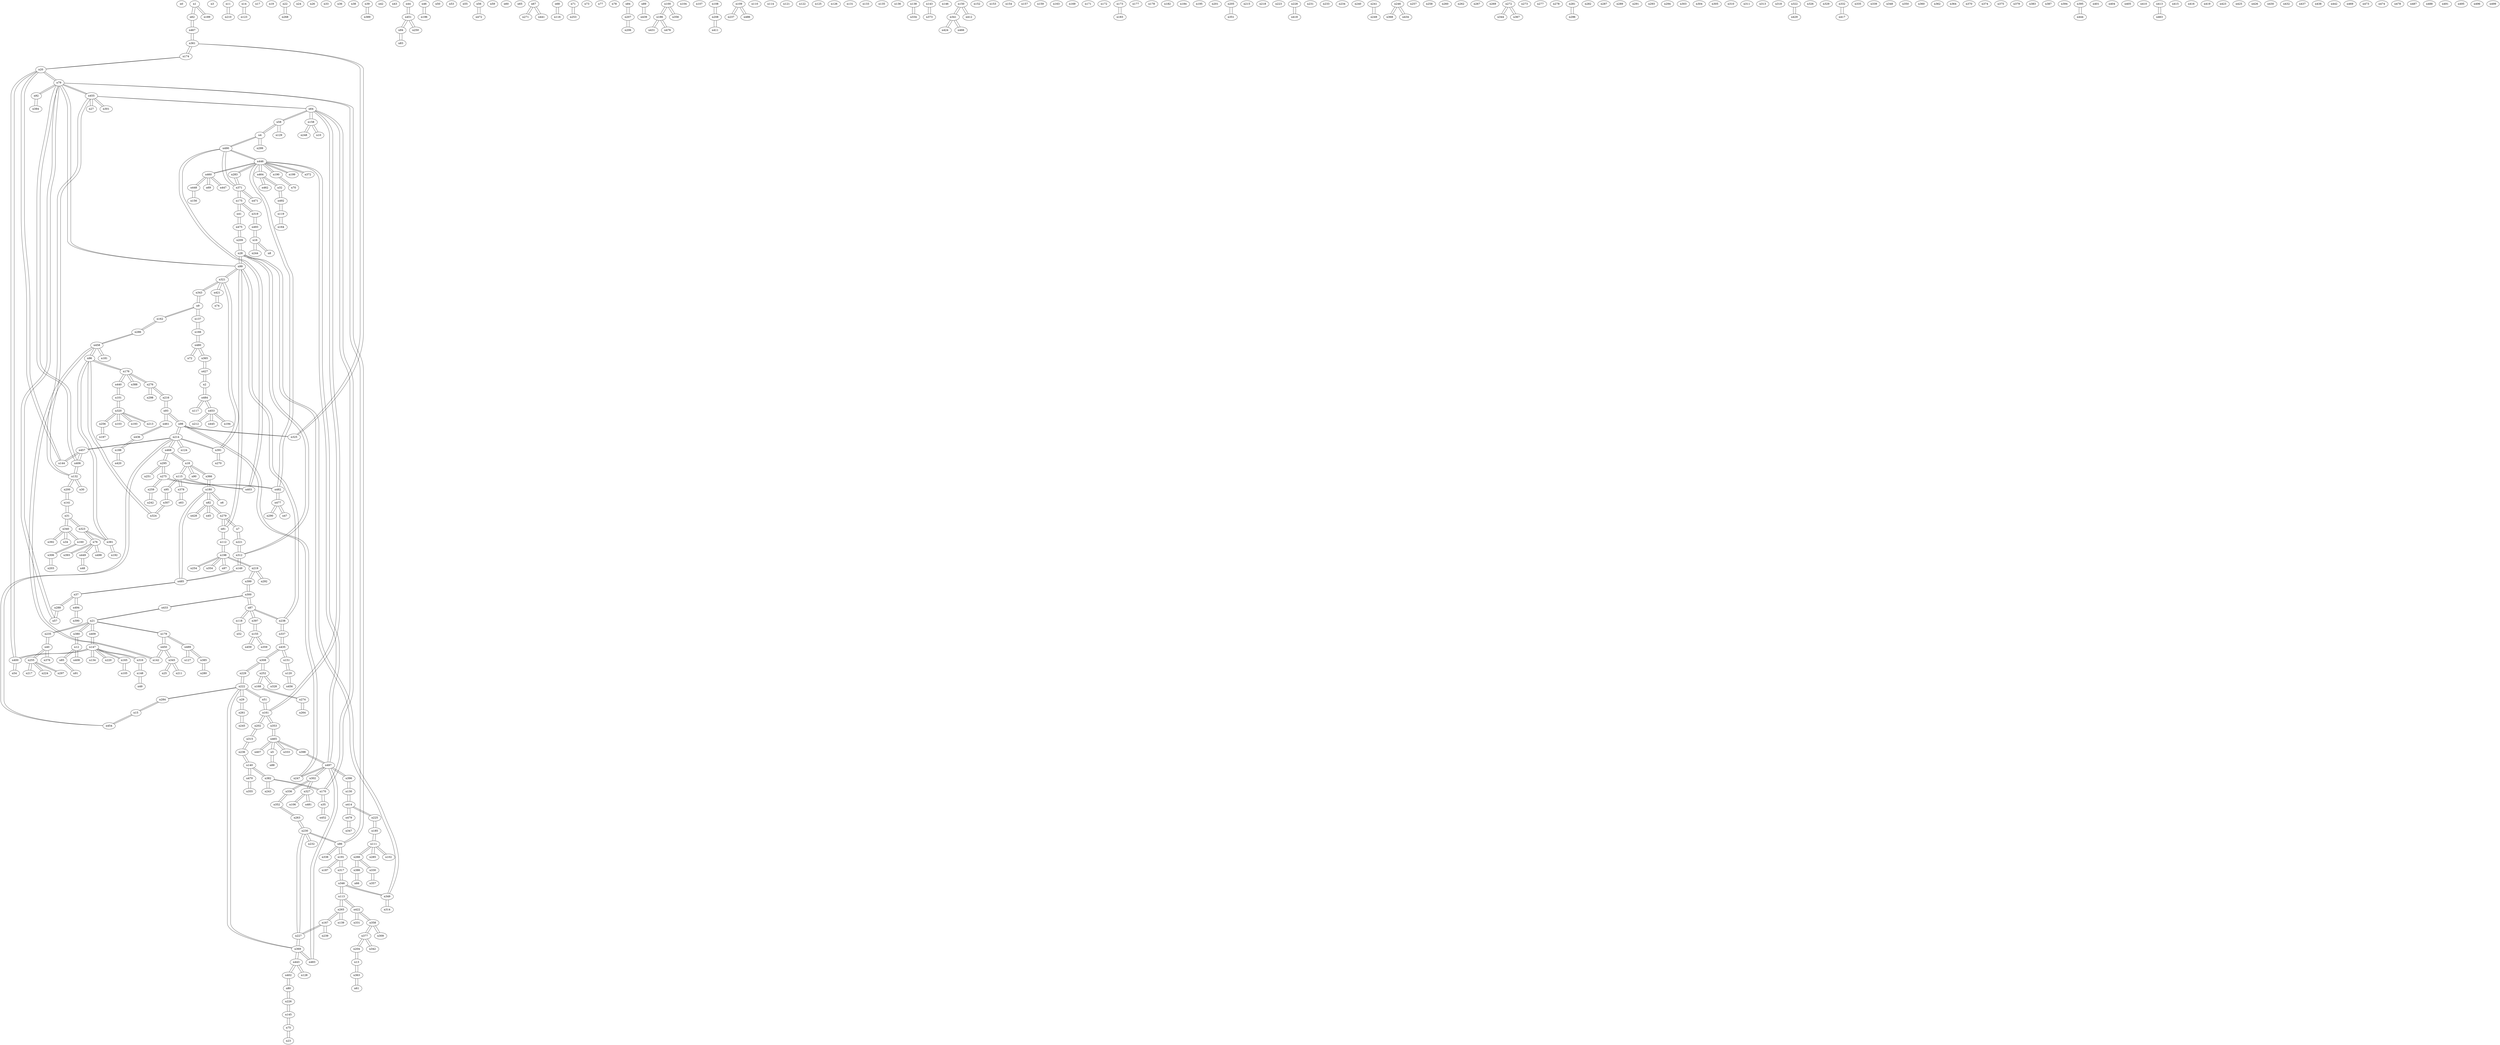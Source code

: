 graph {
n0;
n1;
n2;
n3;
n4;
n5;
n6;
n7;
n8;
n9;
n10;
n11;
n12;
n13;
n14;
n15;
n16;
n17;
n18;
n19;
n20;
n21;
n22;
n23;
n24;
n25;
n26;
n27;
n28;
n29;
n30;
n31;
n32;
n33;
n34;
n35;
n36;
n37;
n38;
n39;
n40;
n41;
n42;
n43;
n44;
n45;
n46;
n47;
n48;
n49;
n50;
n51;
n52;
n53;
n54;
n55;
n56;
n57;
n58;
n59;
n60;
n61;
n62;
n63;
n64;
n65;
n66;
n67;
n68;
n69;
n70;
n71;
n72;
n73;
n74;
n75;
n76;
n77;
n78;
n79;
n80;
n81;
n82;
n83;
n84;
n85;
n86;
n87;
n88;
n89;
n90;
n91;
n92;
n93;
n94;
n95;
n96;
n97;
n98;
n99;
n100;
n101;
n102;
n103;
n104;
n105;
n106;
n107;
n108;
n109;
n110;
n111;
n112;
n113;
n114;
n115;
n116;
n117;
n118;
n119;
n120;
n121;
n122;
n123;
n124;
n125;
n126;
n127;
n128;
n129;
n130;
n131;
n132;
n133;
n134;
n135;
n136;
n137;
n138;
n139;
n140;
n141;
n142;
n143;
n144;
n145;
n146;
n147;
n148;
n149;
n150;
n151;
n152;
n153;
n154;
n155;
n156;
n157;
n158;
n159;
n160;
n161;
n162;
n163;
n164;
n165;
n166;
n167;
n168;
n169;
n170;
n171;
n172;
n173;
n174;
n175;
n176;
n177;
n178;
n179;
n180;
n181;
n182;
n183;
n184;
n185;
n186;
n187;
n188;
n189;
n190;
n191;
n192;
n193;
n194;
n195;
n196;
n197;
n198;
n199;
n200;
n201;
n202;
n203;
n204;
n205;
n206;
n207;
n208;
n209;
n210;
n211;
n212;
n213;
n214;
n215;
n216;
n217;
n218;
n219;
n220;
n221;
n222;
n223;
n224;
n225;
n226;
n227;
n228;
n229;
n230;
n231;
n232;
n233;
n234;
n235;
n236;
n237;
n238;
n239;
n240;
n241;
n242;
n243;
n244;
n245;
n246;
n247;
n248;
n249;
n250;
n251;
n252;
n253;
n254;
n255;
n256;
n257;
n258;
n259;
n260;
n261;
n262;
n263;
n264;
n265;
n266;
n267;
n268;
n269;
n270;
n271;
n272;
n273;
n274;
n275;
n276;
n277;
n278;
n279;
n280;
n281;
n282;
n283;
n284;
n285;
n286;
n287;
n288;
n289;
n290;
n291;
n292;
n293;
n294;
n295;
n296;
n297;
n298;
n299;
n300;
n301;
n302;
n303;
n304;
n305;
n306;
n307;
n308;
n309;
n310;
n311;
n312;
n313;
n314;
n315;
n316;
n317;
n318;
n319;
n320;
n321;
n322;
n323;
n324;
n325;
n326;
n327;
n328;
n329;
n330;
n331;
n332;
n333;
n334;
n335;
n336;
n337;
n338;
n339;
n340;
n341;
n342;
n343;
n344;
n345;
n346;
n347;
n348;
n349;
n350;
n351;
n352;
n353;
n354;
n355;
n356;
n357;
n358;
n359;
n360;
n361;
n362;
n363;
n364;
n365;
n366;
n367;
n368;
n369;
n370;
n371;
n372;
n373;
n374;
n375;
n376;
n377;
n378;
n379;
n380;
n381;
n382;
n383;
n384;
n385;
n386;
n387;
n388;
n389;
n390;
n391;
n392;
n393;
n394;
n395;
n396;
n397;
n398;
n399;
n400;
n401;
n402;
n403;
n404;
n405;
n406;
n407;
n408;
n409;
n410;
n411;
n412;
n413;
n414;
n415;
n416;
n417;
n418;
n419;
n420;
n421;
n422;
n423;
n424;
n425;
n426;
n427;
n428;
n429;
n430;
n431;
n432;
n433;
n434;
n435;
n436;
n437;
n438;
n439;
n440;
n441;
n442;
n443;
n444;
n445;
n446;
n447;
n448;
n449;
n450;
n451;
n452;
n453;
n454;
n455;
n456;
n457;
n458;
n459;
n460;
n461;
n462;
n463;
n464;
n465;
n466;
n467;
n468;
n469;
n470;
n471;
n472;
n473;
n474;
n475;
n476;
n477;
n478;
n479;
n480;
n481;
n482;
n483;
n484;
n485;
n486;
n487;
n488;
n489;
n490;
n491;
n492;
n493;
n494;
n495;
n496;
n497;
n498;
n499;
n1 -- n189;
n1 -- n62;
n2 -- n427;
n2 -- n484;
n4 -- n299;
n4 -- n58;
n4 -- n490;
n5 -- n465;
n5 -- n88;
n6 -- n180;
n7 -- n221;
n7 -- n279;
n8 -- n16;
n9 -- n162;
n9 -- n137;
n9 -- n343;
n10 -- n158;
n11 -- n210;
n12 -- n380;
n12 -- n408;
n12 -- n85;
n13 -- n363;
n13 -- n204;
n14 -- n123;
n15 -- n454;
n15 -- n284;
n16 -- n8;
n16 -- n493;
n16 -- n244;
n18 -- n90;
n18 -- n468;
n18 -- n366;
n18 -- n115;
n20 -- n174;
n20 -- n144;
n20 -- n79;
n20 -- n400;
n21 -- n235;
n21 -- n179;
n21 -- n380;
n21 -- n433;
n21 -- n409;
n22 -- n268;
n23 -- n75;
n25 -- n345;
n27 -- n455;
n28 -- n99;
n28 -- n312;
n28 -- n209;
n28 -- n349;
n29 -- n261;
n29 -- n222;
n30 -- n132;
n31 -- n141;
n31 -- n323;
n31 -- n340;
n32 -- n492;
n32 -- n464;
n34 -- n340;
n35 -- n452;
n35 -- n170;
n37 -- n494;
n37 -- n288;
n37 -- n485;
n39 -- n389;
n40 -- n235;
n40 -- n255;
n40 -- n376;
n41 -- n475;
n41 -- n175;
n44 -- n451;
n45 -- n82;
n46 -- n196;
n47 -- n477;
n48 -- n449;
n49 -- n148;
n51 -- n222;
n51 -- n161;
n52 -- n118;
n54 -- n400;
n56 -- n472;
n57 -- n288;
n57 -- n79;
n58 -- n64;
n58 -- n129;
n58 -- n4;
n61 -- n363;
n62 -- n467;
n62 -- n1;
n63 -- n378;
n64 -- n170;
n64 -- n58;
n64 -- n158;
n64 -- n455;
n64 -- n161;
n66 -- n386;
n67 -- n441;
n67 -- n271;
n68 -- n116;
n69 -- n460;
n70 -- n190;
n71 -- n253;
n72 -- n480;
n74 -- n421;
n75 -- n23;
n75 -- n145;
n76 -- n323;
n76 -- n393;
n76 -- n449;
n76 -- n498;
n79 -- n99;
n79 -- n57;
n79 -- n406;
n79 -- n92;
n79 -- n455;
n79 -- n86;
n79 -- n20;
n80 -- n226;
n80 -- n402;
n81 -- n112;
n81 -- n99;
n81 -- n279;
n82 -- n180;
n82 -- n45;
n82 -- n428;
n82 -- n279;
n83 -- n94;
n84 -- n207;
n85 -- n12;
n85 -- n91;
n86 -- n191;
n86 -- n338;
n86 -- n79;
n86 -- n230;
n87 -- n238;
n87 -- n118;
n87 -- n300;
n87 -- n397;
n88 -- n5;
n89 -- n439;
n90 -- n18;
n91 -- n85;
n92 -- n384;
n92 -- n79;
n93 -- n461;
n93 -- n216;
n93 -- n98;
n94 -- n83;
n94 -- n451;
n95 -- n307;
n95 -- n115;
n96 -- n324;
n96 -- n458;
n96 -- n176;
n96 -- n381;
n97 -- n198;
n98 -- n247;
n98 -- n214;
n98 -- n93;
n98 -- n325;
n99 -- n238;
n99 -- n79;
n99 -- n321;
n99 -- n28;
n99 -- n81;
n100 -- n186;
n100 -- n356;
n101 -- n320;
n101 -- n440;
n102 -- n111;
n103 -- n320;
n105 -- n165;
n106 -- n327;
n108 -- n208;
n109 -- n486;
n109 -- n237;
n111 -- n185;
n111 -- n102;
n111 -- n266;
n111 -- n285;
n112 -- n198;
n112 -- n81;
n113 -- n422;
n113 -- n265;
n113 -- n346;
n115 -- n378;
n115 -- n403;
n115 -- n95;
n115 -- n18;
n116 -- n68;
n117 -- n484;
n118 -- n52;
n118 -- n87;
n119 -- n492;
n119 -- n164;
n120 -- n456;
n120 -- n151;
n123 -- n14;
n124 -- n214;
n127 -- n489;
n128 -- n443;
n129 -- n58;
n130 -- n414;
n130 -- n396;
n132 -- n200;
n132 -- n406;
n132 -- n30;
n132 -- n455;
n134 -- n147;
n137 -- n166;
n137 -- n9;
n138 -- n334;
n139 -- n265;
n140 -- n236;
n140 -- n470;
n140 -- n382;
n141 -- n200;
n141 -- n31;
n142 -- n458;
n142 -- n450;
n143 -- n373;
n144 -- n20;
n144 -- n457;
n145 -- n226;
n145 -- n75;
n147 -- n316;
n147 -- n134;
n147 -- n220;
n147 -- n165;
n147 -- n409;
n147 -- n400;
n148 -- n316;
n148 -- n49;
n149 -- n312;
n149 -- n485;
n150 -- n412;
n150 -- n341;
n151 -- n435;
n151 -- n120;
n155 -- n359;
n155 -- n459;
n155 -- n397;
n156 -- n448;
n158 -- n64;
n158 -- n248;
n158 -- n10;
n160 -- n340;
n160 -- n306;
n161 -- n64;
n161 -- n202;
n161 -- n353;
n161 -- n51;
n162 -- n286;
n162 -- n9;
n164 -- n119;
n165 -- n147;
n165 -- n105;
n166 -- n137;
n166 -- n480;
n167 -- n239;
n167 -- n265;
n167 -- n227;
n168 -- n252;
n168 -- n274;
n170 -- n64;
n170 -- n35;
n170 -- n382;
n173 -- n183;
n174 -- n361;
n174 -- n20;
n175 -- n319;
n175 -- n371;
n175 -- n41;
n176 -- n96;
n176 -- n276;
n176 -- n388;
n176 -- n440;
n179 -- n489;
n179 -- n21;
n179 -- n450;
n180 -- n82;
n180 -- n485;
n180 -- n366;
n180 -- n6;
n181 -- n458;
n183 -- n173;
n185 -- n111;
n185 -- n225;
n186 -- n431;
n186 -- n100;
n186 -- n476;
n187 -- n191;
n188 -- n420;
n188 -- n436;
n189 -- n1;
n190 -- n70;
n190 -- n446;
n191 -- n187;
n191 -- n317;
n191 -- n86;
n192 -- n381;
n193 -- n320;
n194 -- n453;
n196 -- n46;
n197 -- n256;
n198 -- n112;
n198 -- n254;
n198 -- n219;
n198 -- n97;
n198 -- n354;
n199 -- n446;
n200 -- n141;
n200 -- n132;
n202 -- n315;
n202 -- n161;
n203 -- n306;
n204 -- n377;
n204 -- n13;
n205 -- n351;
n206 -- n207;
n207 -- n84;
n207 -- n206;
n208 -- n411;
n208 -- n108;
n209 -- n475;
n209 -- n28;
n210 -- n11;
n211 -- n345;
n212 -- n453;
n213 -- n320;
n214 -- n454;
n214 -- n98;
n214 -- n391;
n214 -- n468;
n214 -- n124;
n214 -- n457;
n216 -- n276;
n216 -- n93;
n217 -- n255;
n219 -- n292;
n219 -- n399;
n219 -- n198;
n220 -- n147;
n221 -- n312;
n221 -- n7;
n222 -- n29;
n222 -- n369;
n222 -- n284;
n222 -- n51;
n222 -- n229;
n224 -- n255;
n225 -- n185;
n225 -- n414;
n226 -- n145;
n226 -- n80;
n227 -- n369;
n227 -- n167;
n227 -- n230;
n228 -- n418;
n229 -- n308;
n229 -- n222;
n230 -- n263;
n230 -- n232;
n230 -- n227;
n230 -- n86;
n232 -- n230;
n235 -- n21;
n235 -- n40;
n236 -- n315;
n236 -- n140;
n237 -- n109;
n238 -- n99;
n238 -- n337;
n238 -- n87;
n239 -- n167;
n241 -- n249;
n242 -- n259;
n243 -- n382;
n244 -- n16;
n245 -- n261;
n246 -- n434;
n246 -- n368;
n247 -- n98;
n247 -- n497;
n248 -- n158;
n249 -- n241;
n250 -- n451;
n251 -- n295;
n252 -- n168;
n252 -- n308;
n252 -- n328;
n253 -- n71;
n254 -- n198;
n255 -- n224;
n255 -- n297;
n255 -- n40;
n255 -- n217;
n256 -- n197;
n256 -- n320;
n259 -- n242;
n259 -- n275;
n261 -- n245;
n261 -- n29;
n263 -- n352;
n263 -- n230;
n264 -- n274;
n265 -- n139;
n265 -- n113;
n265 -- n167;
n266 -- n111;
n266 -- n330;
n266 -- n386;
n268 -- n22;
n270 -- n391;
n271 -- n67;
n272 -- n344;
n272 -- n367;
n274 -- n168;
n274 -- n264;
n275 -- n295;
n275 -- n482;
n275 -- n259;
n276 -- n298;
n276 -- n216;
n276 -- n176;
n279 -- n82;
n279 -- n7;
n279 -- n81;
n280 -- n385;
n281 -- n296;
n283 -- n371;
n283 -- n446;
n284 -- n15;
n284 -- n222;
n285 -- n111;
n286 -- n162;
n286 -- n458;
n288 -- n57;
n288 -- n37;
n290 -- n477;
n292 -- n219;
n295 -- n275;
n295 -- n251;
n295 -- n468;
n296 -- n281;
n297 -- n255;
n298 -- n276;
n299 -- n4;
n300 -- n87;
n300 -- n433;
n300 -- n399;
n301 -- n455;
n302 -- n336;
n302 -- n497;
n302 -- n327;
n306 -- n203;
n306 -- n160;
n307 -- n324;
n307 -- n95;
n308 -- n435;
n308 -- n252;
n308 -- n229;
n309 -- n358;
n312 -- n221;
n312 -- n149;
n312 -- n28;
n314 -- n349;
n315 -- n236;
n315 -- n202;
n316 -- n147;
n316 -- n148;
n317 -- n191;
n317 -- n346;
n319 -- n493;
n319 -- n175;
n320 -- n256;
n320 -- n103;
n320 -- n213;
n320 -- n101;
n320 -- n193;
n321 -- n99;
n321 -- n421;
n321 -- n391;
n321 -- n343;
n322 -- n429;
n323 -- n31;
n323 -- n76;
n323 -- n381;
n324 -- n96;
n324 -- n307;
n325 -- n361;
n325 -- n98;
n327 -- n302;
n327 -- n106;
n327 -- n481;
n328 -- n252;
n330 -- n357;
n330 -- n266;
n331 -- n422;
n332 -- n417;
n333 -- n465;
n334 -- n138;
n336 -- n302;
n336 -- n352;
n337 -- n435;
n337 -- n238;
n338 -- n86;
n340 -- n392;
n340 -- n34;
n340 -- n160;
n340 -- n31;
n341 -- n466;
n341 -- n150;
n341 -- n424;
n342 -- n377;
n343 -- n9;
n343 -- n321;
n344 -- n272;
n345 -- n211;
n345 -- n450;
n345 -- n25;
n346 -- n317;
n346 -- n349;
n346 -- n113;
n347 -- n479;
n349 -- n346;
n349 -- n28;
n349 -- n314;
n351 -- n205;
n352 -- n263;
n352 -- n336;
n353 -- n465;
n353 -- n161;
n354 -- n198;
n355 -- n470;
n356 -- n100;
n357 -- n330;
n358 -- n422;
n358 -- n377;
n358 -- n309;
n359 -- n155;
n361 -- n174;
n361 -- n467;
n361 -- n325;
n363 -- n13;
n363 -- n61;
n365 -- n427;
n365 -- n480;
n366 -- n180;
n366 -- n18;
n367 -- n272;
n368 -- n246;
n369 -- n222;
n369 -- n483;
n369 -- n227;
n369 -- n443;
n371 -- n283;
n371 -- n490;
n371 -- n175;
n371 -- n471;
n372 -- n446;
n373 -- n143;
n376 -- n40;
n377 -- n358;
n377 -- n342;
n377 -- n204;
n378 -- n63;
n378 -- n115;
n380 -- n12;
n380 -- n21;
n381 -- n96;
n381 -- n323;
n381 -- n192;
n382 -- n170;
n382 -- n140;
n382 -- n243;
n384 -- n92;
n385 -- n280;
n385 -- n489;
n386 -- n66;
n386 -- n266;
n388 -- n176;
n389 -- n39;
n390 -- n494;
n391 -- n270;
n391 -- n214;
n391 -- n321;
n392 -- n340;
n393 -- n76;
n395 -- n444;
n396 -- n130;
n396 -- n497;
n397 -- n87;
n397 -- n155;
n398 -- n497;
n398 -- n465;
n399 -- n219;
n399 -- n300;
n400 -- n147;
n400 -- n54;
n400 -- n20;
n402 -- n443;
n402 -- n80;
n403 -- n490;
n403 -- n115;
n406 -- n79;
n406 -- n132;
n406 -- n457;
n407 -- n465;
n408 -- n12;
n409 -- n147;
n409 -- n21;
n411 -- n208;
n412 -- n150;
n413 -- n463;
n414 -- n479;
n414 -- n130;
n414 -- n225;
n417 -- n332;
n418 -- n228;
n420 -- n188;
n421 -- n321;
n421 -- n74;
n422 -- n358;
n422 -- n331;
n422 -- n113;
n424 -- n341;
n427 -- n365;
n427 -- n2;
n428 -- n82;
n429 -- n322;
n431 -- n186;
n433 -- n21;
n433 -- n300;
n434 -- n246;
n435 -- n337;
n435 -- n308;
n435 -- n151;
n436 -- n461;
n436 -- n188;
n439 -- n89;
n440 -- n176;
n440 -- n101;
n441 -- n67;
n443 -- n128;
n443 -- n369;
n443 -- n402;
n444 -- n395;
n445 -- n453;
n446 -- n283;
n446 -- n190;
n446 -- n460;
n446 -- n482;
n446 -- n490;
n446 -- n497;
n446 -- n372;
n446 -- n199;
n446 -- n464;
n447 -- n460;
n448 -- n460;
n448 -- n156;
n449 -- n76;
n449 -- n48;
n450 -- n179;
n450 -- n142;
n450 -- n345;
n451 -- n94;
n451 -- n250;
n451 -- n44;
n452 -- n35;
n453 -- n445;
n453 -- n194;
n453 -- n484;
n453 -- n212;
n454 -- n15;
n454 -- n214;
n455 -- n64;
n455 -- n301;
n455 -- n79;
n455 -- n132;
n455 -- n27;
n456 -- n120;
n457 -- n406;
n457 -- n144;
n457 -- n214;
n458 -- n96;
n458 -- n286;
n458 -- n181;
n458 -- n142;
n459 -- n155;
n460 -- n69;
n460 -- n446;
n460 -- n448;
n460 -- n447;
n461 -- n436;
n461 -- n93;
n462 -- n464;
n463 -- n413;
n464 -- n446;
n464 -- n462;
n464 -- n32;
n465 -- n5;
n465 -- n333;
n465 -- n353;
n465 -- n407;
n465 -- n398;
n466 -- n341;
n467 -- n361;
n467 -- n62;
n468 -- n295;
n468 -- n214;
n468 -- n18;
n470 -- n355;
n470 -- n140;
n471 -- n371;
n472 -- n56;
n475 -- n209;
n475 -- n41;
n476 -- n186;
n477 -- n47;
n477 -- n482;
n477 -- n290;
n479 -- n414;
n479 -- n347;
n480 -- n72;
n480 -- n166;
n480 -- n365;
n481 -- n327;
n482 -- n275;
n482 -- n477;
n482 -- n446;
n483 -- n369;
n483 -- n497;
n484 -- n453;
n484 -- n2;
n484 -- n117;
n485 -- n180;
n485 -- n149;
n485 -- n37;
n486 -- n109;
n489 -- n179;
n489 -- n127;
n489 -- n385;
n490 -- n371;
n490 -- n4;
n490 -- n403;
n490 -- n446;
n492 -- n119;
n492 -- n32;
n493 -- n319;
n493 -- n16;
n494 -- n390;
n494 -- n37;
n497 -- n247;
n497 -- n302;
n497 -- n446;
n497 -- n483;
n497 -- n396;
n497 -- n398;
n498 -- n76;
}
